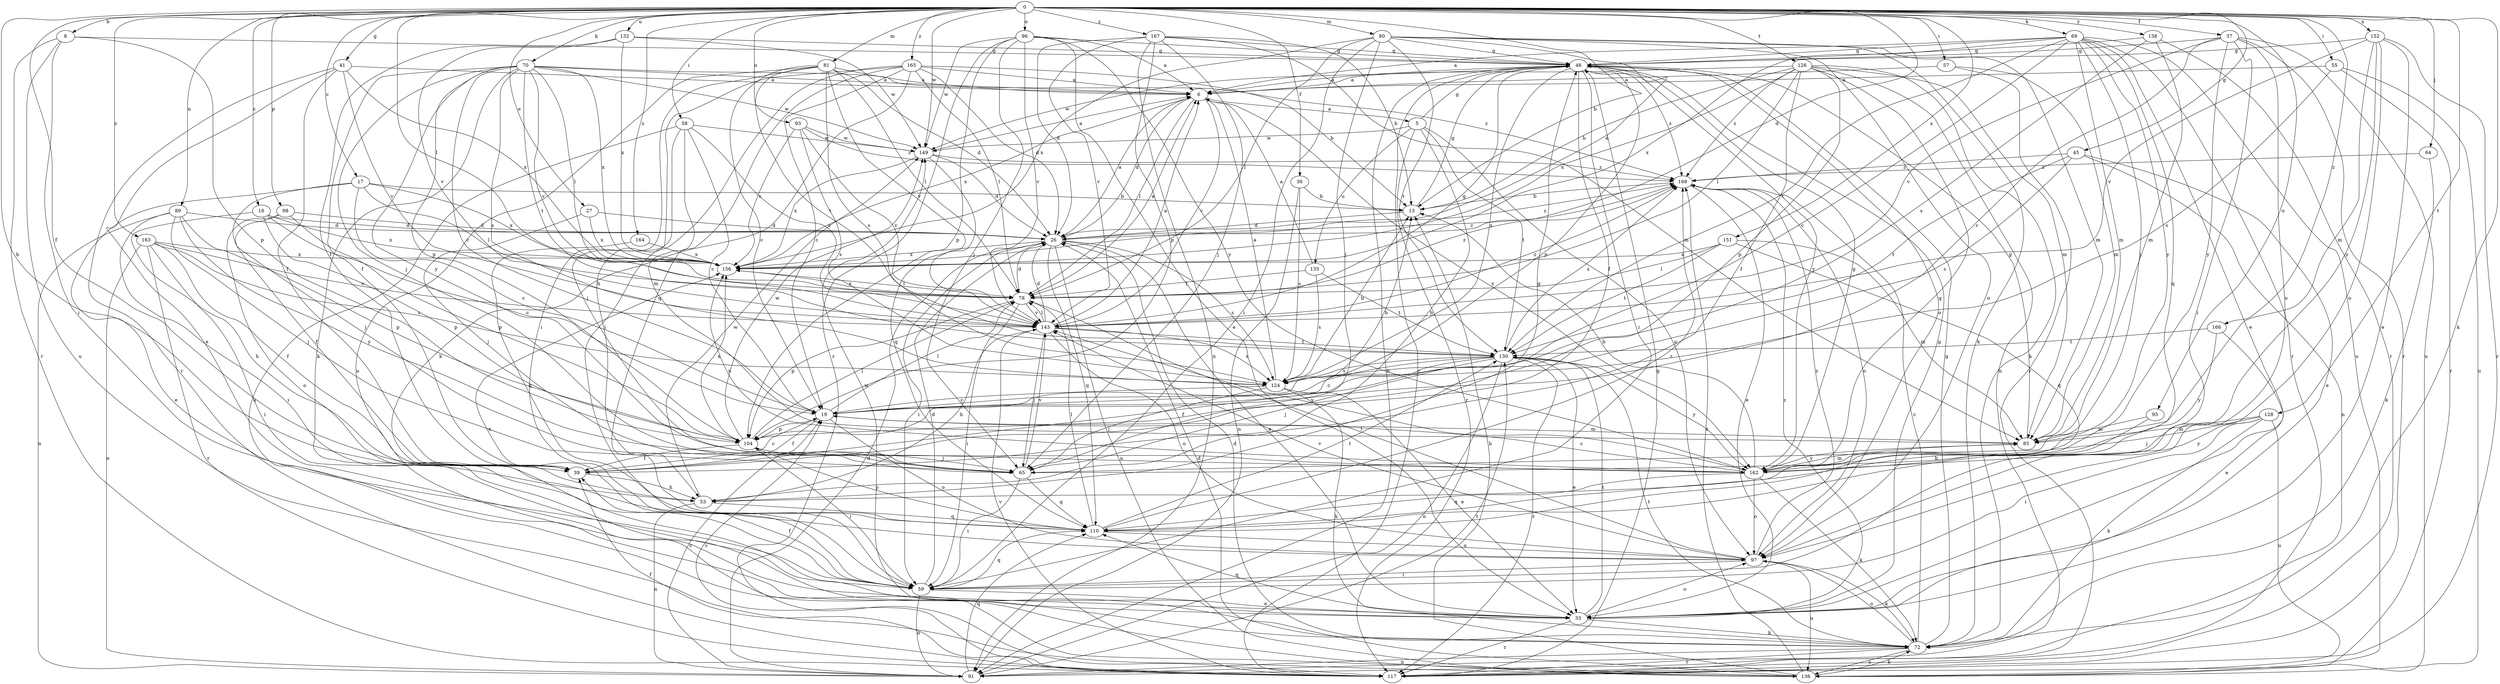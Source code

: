 strict digraph  {
0;
5;
6;
8;
13;
16;
17;
19;
26;
27;
33;
36;
37;
39;
41;
45;
46;
53;
55;
57;
58;
59;
64;
65;
69;
70;
72;
78;
80;
81;
85;
89;
91;
93;
95;
96;
97;
98;
104;
110;
117;
124;
126;
128;
130;
132;
135;
136;
143;
149;
151;
152;
156;
158;
162;
163;
164;
165;
166;
167;
168;
0 -> 8  [label=b];
0 -> 13  [label=b];
0 -> 16  [label=c];
0 -> 17  [label=c];
0 -> 26  [label=d];
0 -> 27  [label=e];
0 -> 36  [label=f];
0 -> 37  [label=f];
0 -> 39  [label=f];
0 -> 41  [label=g];
0 -> 45  [label=g];
0 -> 53  [label=h];
0 -> 55  [label=i];
0 -> 57  [label=i];
0 -> 58  [label=i];
0 -> 64  [label=j];
0 -> 69  [label=k];
0 -> 70  [label=k];
0 -> 72  [label=k];
0 -> 78  [label=l];
0 -> 80  [label=m];
0 -> 81  [label=m];
0 -> 89  [label=n];
0 -> 93  [label=o];
0 -> 95  [label=o];
0 -> 96  [label=o];
0 -> 98  [label=p];
0 -> 126  [label=t];
0 -> 128  [label=t];
0 -> 132  [label=u];
0 -> 149  [label=w];
0 -> 151  [label=x];
0 -> 152  [label=x];
0 -> 158  [label=y];
0 -> 163  [label=z];
0 -> 164  [label=z];
0 -> 165  [label=z];
0 -> 166  [label=z];
0 -> 167  [label=z];
5 -> 46  [label=g];
5 -> 53  [label=h];
5 -> 97  [label=o];
5 -> 117  [label=r];
5 -> 130  [label=t];
5 -> 135  [label=u];
5 -> 149  [label=w];
6 -> 5  [label=a];
6 -> 26  [label=d];
6 -> 78  [label=l];
6 -> 143  [label=v];
6 -> 156  [label=x];
6 -> 162  [label=y];
8 -> 46  [label=g];
8 -> 59  [label=i];
8 -> 104  [label=p];
8 -> 117  [label=r];
8 -> 136  [label=u];
13 -> 26  [label=d];
13 -> 46  [label=g];
16 -> 19  [label=c];
16 -> 26  [label=d];
16 -> 53  [label=h];
16 -> 104  [label=p];
16 -> 156  [label=x];
17 -> 13  [label=b];
17 -> 19  [label=c];
17 -> 33  [label=e];
17 -> 65  [label=j];
17 -> 78  [label=l];
17 -> 156  [label=x];
19 -> 13  [label=b];
19 -> 39  [label=f];
19 -> 78  [label=l];
19 -> 85  [label=m];
19 -> 97  [label=o];
19 -> 104  [label=p];
26 -> 6  [label=a];
26 -> 33  [label=e];
26 -> 59  [label=i];
26 -> 110  [label=q];
26 -> 124  [label=s];
26 -> 136  [label=u];
26 -> 156  [label=x];
26 -> 168  [label=z];
27 -> 26  [label=d];
27 -> 65  [label=j];
27 -> 156  [label=x];
33 -> 46  [label=g];
33 -> 72  [label=k];
33 -> 97  [label=o];
33 -> 110  [label=q];
33 -> 117  [label=r];
33 -> 130  [label=t];
33 -> 149  [label=w];
33 -> 168  [label=z];
36 -> 13  [label=b];
36 -> 91  [label=n];
36 -> 124  [label=s];
37 -> 19  [label=c];
37 -> 46  [label=g];
37 -> 59  [label=i];
37 -> 97  [label=o];
37 -> 117  [label=r];
37 -> 136  [label=u];
37 -> 143  [label=v];
37 -> 162  [label=y];
39 -> 19  [label=c];
39 -> 53  [label=h];
41 -> 6  [label=a];
41 -> 33  [label=e];
41 -> 39  [label=f];
41 -> 117  [label=r];
41 -> 143  [label=v];
41 -> 156  [label=x];
45 -> 33  [label=e];
45 -> 91  [label=n];
45 -> 124  [label=s];
45 -> 130  [label=t];
45 -> 168  [label=z];
46 -> 6  [label=a];
46 -> 39  [label=f];
46 -> 59  [label=i];
46 -> 91  [label=n];
46 -> 97  [label=o];
46 -> 104  [label=p];
46 -> 117  [label=r];
46 -> 124  [label=s];
46 -> 149  [label=w];
46 -> 162  [label=y];
46 -> 168  [label=z];
53 -> 46  [label=g];
53 -> 91  [label=n];
53 -> 110  [label=q];
53 -> 149  [label=w];
55 -> 6  [label=a];
55 -> 117  [label=r];
55 -> 124  [label=s];
55 -> 136  [label=u];
57 -> 6  [label=a];
57 -> 85  [label=m];
57 -> 117  [label=r];
58 -> 19  [label=c];
58 -> 65  [label=j];
58 -> 85  [label=m];
58 -> 136  [label=u];
58 -> 143  [label=v];
58 -> 149  [label=w];
59 -> 26  [label=d];
59 -> 33  [label=e];
59 -> 39  [label=f];
59 -> 91  [label=n];
59 -> 110  [label=q];
59 -> 156  [label=x];
64 -> 72  [label=k];
64 -> 168  [label=z];
65 -> 59  [label=i];
65 -> 110  [label=q];
65 -> 143  [label=v];
69 -> 6  [label=a];
69 -> 19  [label=c];
69 -> 33  [label=e];
69 -> 46  [label=g];
69 -> 65  [label=j];
69 -> 85  [label=m];
69 -> 110  [label=q];
69 -> 117  [label=r];
69 -> 130  [label=t];
69 -> 136  [label=u];
69 -> 156  [label=x];
69 -> 162  [label=y];
70 -> 6  [label=a];
70 -> 19  [label=c];
70 -> 39  [label=f];
70 -> 65  [label=j];
70 -> 72  [label=k];
70 -> 78  [label=l];
70 -> 104  [label=p];
70 -> 124  [label=s];
70 -> 130  [label=t];
70 -> 143  [label=v];
70 -> 149  [label=w];
70 -> 156  [label=x];
70 -> 162  [label=y];
70 -> 168  [label=z];
72 -> 26  [label=d];
72 -> 46  [label=g];
72 -> 91  [label=n];
72 -> 97  [label=o];
72 -> 117  [label=r];
72 -> 130  [label=t];
72 -> 136  [label=u];
72 -> 168  [label=z];
78 -> 6  [label=a];
78 -> 26  [label=d];
78 -> 59  [label=i];
78 -> 104  [label=p];
78 -> 143  [label=v];
78 -> 156  [label=x];
78 -> 168  [label=z];
80 -> 26  [label=d];
80 -> 46  [label=g];
80 -> 59  [label=i];
80 -> 65  [label=j];
80 -> 72  [label=k];
80 -> 78  [label=l];
80 -> 85  [label=m];
80 -> 97  [label=o];
80 -> 130  [label=t];
80 -> 156  [label=x];
81 -> 6  [label=a];
81 -> 19  [label=c];
81 -> 26  [label=d];
81 -> 59  [label=i];
81 -> 78  [label=l];
81 -> 124  [label=s];
81 -> 130  [label=t];
81 -> 136  [label=u];
81 -> 143  [label=v];
85 -> 46  [label=g];
85 -> 162  [label=y];
89 -> 26  [label=d];
89 -> 59  [label=i];
89 -> 65  [label=j];
89 -> 91  [label=n];
89 -> 104  [label=p];
89 -> 162  [label=y];
91 -> 19  [label=c];
91 -> 26  [label=d];
91 -> 110  [label=q];
91 -> 130  [label=t];
93 -> 124  [label=s];
93 -> 143  [label=v];
93 -> 149  [label=w];
93 -> 156  [label=x];
93 -> 168  [label=z];
95 -> 53  [label=h];
95 -> 85  [label=m];
96 -> 6  [label=a];
96 -> 33  [label=e];
96 -> 46  [label=g];
96 -> 65  [label=j];
96 -> 104  [label=p];
96 -> 117  [label=r];
96 -> 143  [label=v];
96 -> 149  [label=w];
96 -> 162  [label=y];
97 -> 59  [label=i];
97 -> 72  [label=k];
97 -> 78  [label=l];
97 -> 136  [label=u];
97 -> 143  [label=v];
97 -> 168  [label=z];
98 -> 26  [label=d];
98 -> 39  [label=f];
98 -> 97  [label=o];
98 -> 104  [label=p];
104 -> 39  [label=f];
104 -> 59  [label=i];
104 -> 65  [label=j];
104 -> 78  [label=l];
104 -> 149  [label=w];
104 -> 156  [label=x];
110 -> 78  [label=l];
110 -> 97  [label=o];
110 -> 104  [label=p];
110 -> 130  [label=t];
110 -> 168  [label=z];
117 -> 19  [label=c];
117 -> 39  [label=f];
117 -> 46  [label=g];
117 -> 143  [label=v];
124 -> 6  [label=a];
124 -> 13  [label=b];
124 -> 19  [label=c];
124 -> 33  [label=e];
124 -> 65  [label=j];
124 -> 72  [label=k];
126 -> 6  [label=a];
126 -> 13  [label=b];
126 -> 39  [label=f];
126 -> 72  [label=k];
126 -> 78  [label=l];
126 -> 85  [label=m];
126 -> 91  [label=n];
126 -> 104  [label=p];
126 -> 110  [label=q];
126 -> 156  [label=x];
126 -> 168  [label=z];
128 -> 59  [label=i];
128 -> 65  [label=j];
128 -> 72  [label=k];
128 -> 85  [label=m];
128 -> 136  [label=u];
128 -> 162  [label=y];
130 -> 19  [label=c];
130 -> 33  [label=e];
130 -> 39  [label=f];
130 -> 65  [label=j];
130 -> 91  [label=n];
130 -> 117  [label=r];
130 -> 124  [label=s];
130 -> 162  [label=y];
130 -> 168  [label=z];
132 -> 39  [label=f];
132 -> 46  [label=g];
132 -> 143  [label=v];
132 -> 149  [label=w];
132 -> 156  [label=x];
135 -> 6  [label=a];
135 -> 78  [label=l];
135 -> 124  [label=s];
135 -> 130  [label=t];
136 -> 13  [label=b];
136 -> 26  [label=d];
136 -> 72  [label=k];
136 -> 168  [label=z];
143 -> 6  [label=a];
143 -> 26  [label=d];
143 -> 46  [label=g];
143 -> 53  [label=h];
143 -> 65  [label=j];
143 -> 78  [label=l];
143 -> 97  [label=o];
143 -> 124  [label=s];
143 -> 130  [label=t];
143 -> 168  [label=z];
149 -> 6  [label=a];
149 -> 26  [label=d];
149 -> 110  [label=q];
149 -> 156  [label=x];
149 -> 168  [label=z];
151 -> 78  [label=l];
151 -> 85  [label=m];
151 -> 110  [label=q];
151 -> 130  [label=t];
151 -> 156  [label=x];
152 -> 33  [label=e];
152 -> 46  [label=g];
152 -> 85  [label=m];
152 -> 97  [label=o];
152 -> 117  [label=r];
152 -> 143  [label=v];
152 -> 162  [label=y];
156 -> 78  [label=l];
156 -> 168  [label=z];
158 -> 46  [label=g];
158 -> 85  [label=m];
158 -> 117  [label=r];
158 -> 124  [label=s];
162 -> 13  [label=b];
162 -> 19  [label=c];
162 -> 46  [label=g];
162 -> 72  [label=k];
162 -> 85  [label=m];
162 -> 97  [label=o];
162 -> 110  [label=q];
162 -> 143  [label=v];
162 -> 156  [label=x];
163 -> 39  [label=f];
163 -> 59  [label=i];
163 -> 91  [label=n];
163 -> 117  [label=r];
163 -> 124  [label=s];
163 -> 143  [label=v];
163 -> 156  [label=x];
164 -> 110  [label=q];
164 -> 156  [label=x];
165 -> 6  [label=a];
165 -> 13  [label=b];
165 -> 19  [label=c];
165 -> 26  [label=d];
165 -> 53  [label=h];
165 -> 59  [label=i];
165 -> 72  [label=k];
165 -> 78  [label=l];
165 -> 110  [label=q];
166 -> 33  [label=e];
166 -> 130  [label=t];
166 -> 162  [label=y];
167 -> 13  [label=b];
167 -> 26  [label=d];
167 -> 46  [label=g];
167 -> 65  [label=j];
167 -> 85  [label=m];
167 -> 91  [label=n];
167 -> 104  [label=p];
167 -> 143  [label=v];
168 -> 13  [label=b];
168 -> 33  [label=e];
168 -> 97  [label=o];
}
